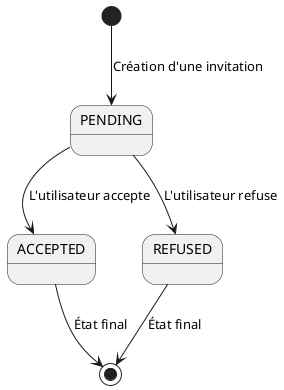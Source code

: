 @startuml invitation_state_diagram

[*] --> PENDING : Création d'une invitation

PENDING --> ACCEPTED : L'utilisateur accepte
PENDING --> REFUSED : L'utilisateur refuse

ACCEPTED --> [*] : État final
REFUSED --> [*] : État final

@enduml